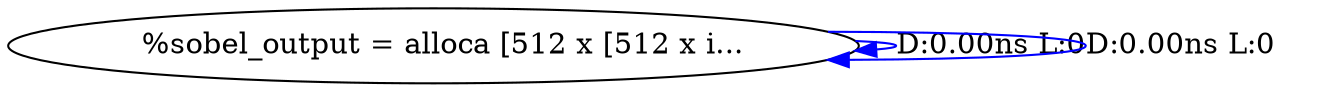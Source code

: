 digraph {
Node0x29b0ed0[label="  %sobel_output = alloca [512 x [512 x i..."];
Node0x29b0ed0 -> Node0x29b0ed0[label="D:0.00ns L:0",color=blue];
Node0x29b0ed0 -> Node0x29b0ed0[label="D:0.00ns L:0",color=blue];
}
